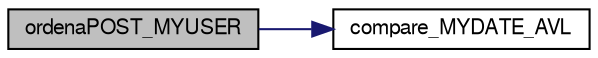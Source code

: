 digraph "ordenaPOST_MYUSER"
{
  edge [fontname="FreeSans",fontsize="10",labelfontname="FreeSans",labelfontsize="10"];
  node [fontname="FreeSans",fontsize="10",shape=record];
  rankdir="LR";
  Node1 [label="ordenaPOST_MYUSER",height=0.2,width=0.4,color="black", fillcolor="grey75", style="filled", fontcolor="black"];
  Node1 -> Node2 [color="midnightblue",fontsize="10",style="solid",fontname="FreeSans"];
  Node2 [label="compare_MYDATE_AVL",height=0.2,width=0.4,color="black", fillcolor="white", style="filled",URL="$mydate_8c.html#ae95826e93f0d924a0a1fc74eec38219e",tooltip="Função compara duas datas para árvores. "];
}
